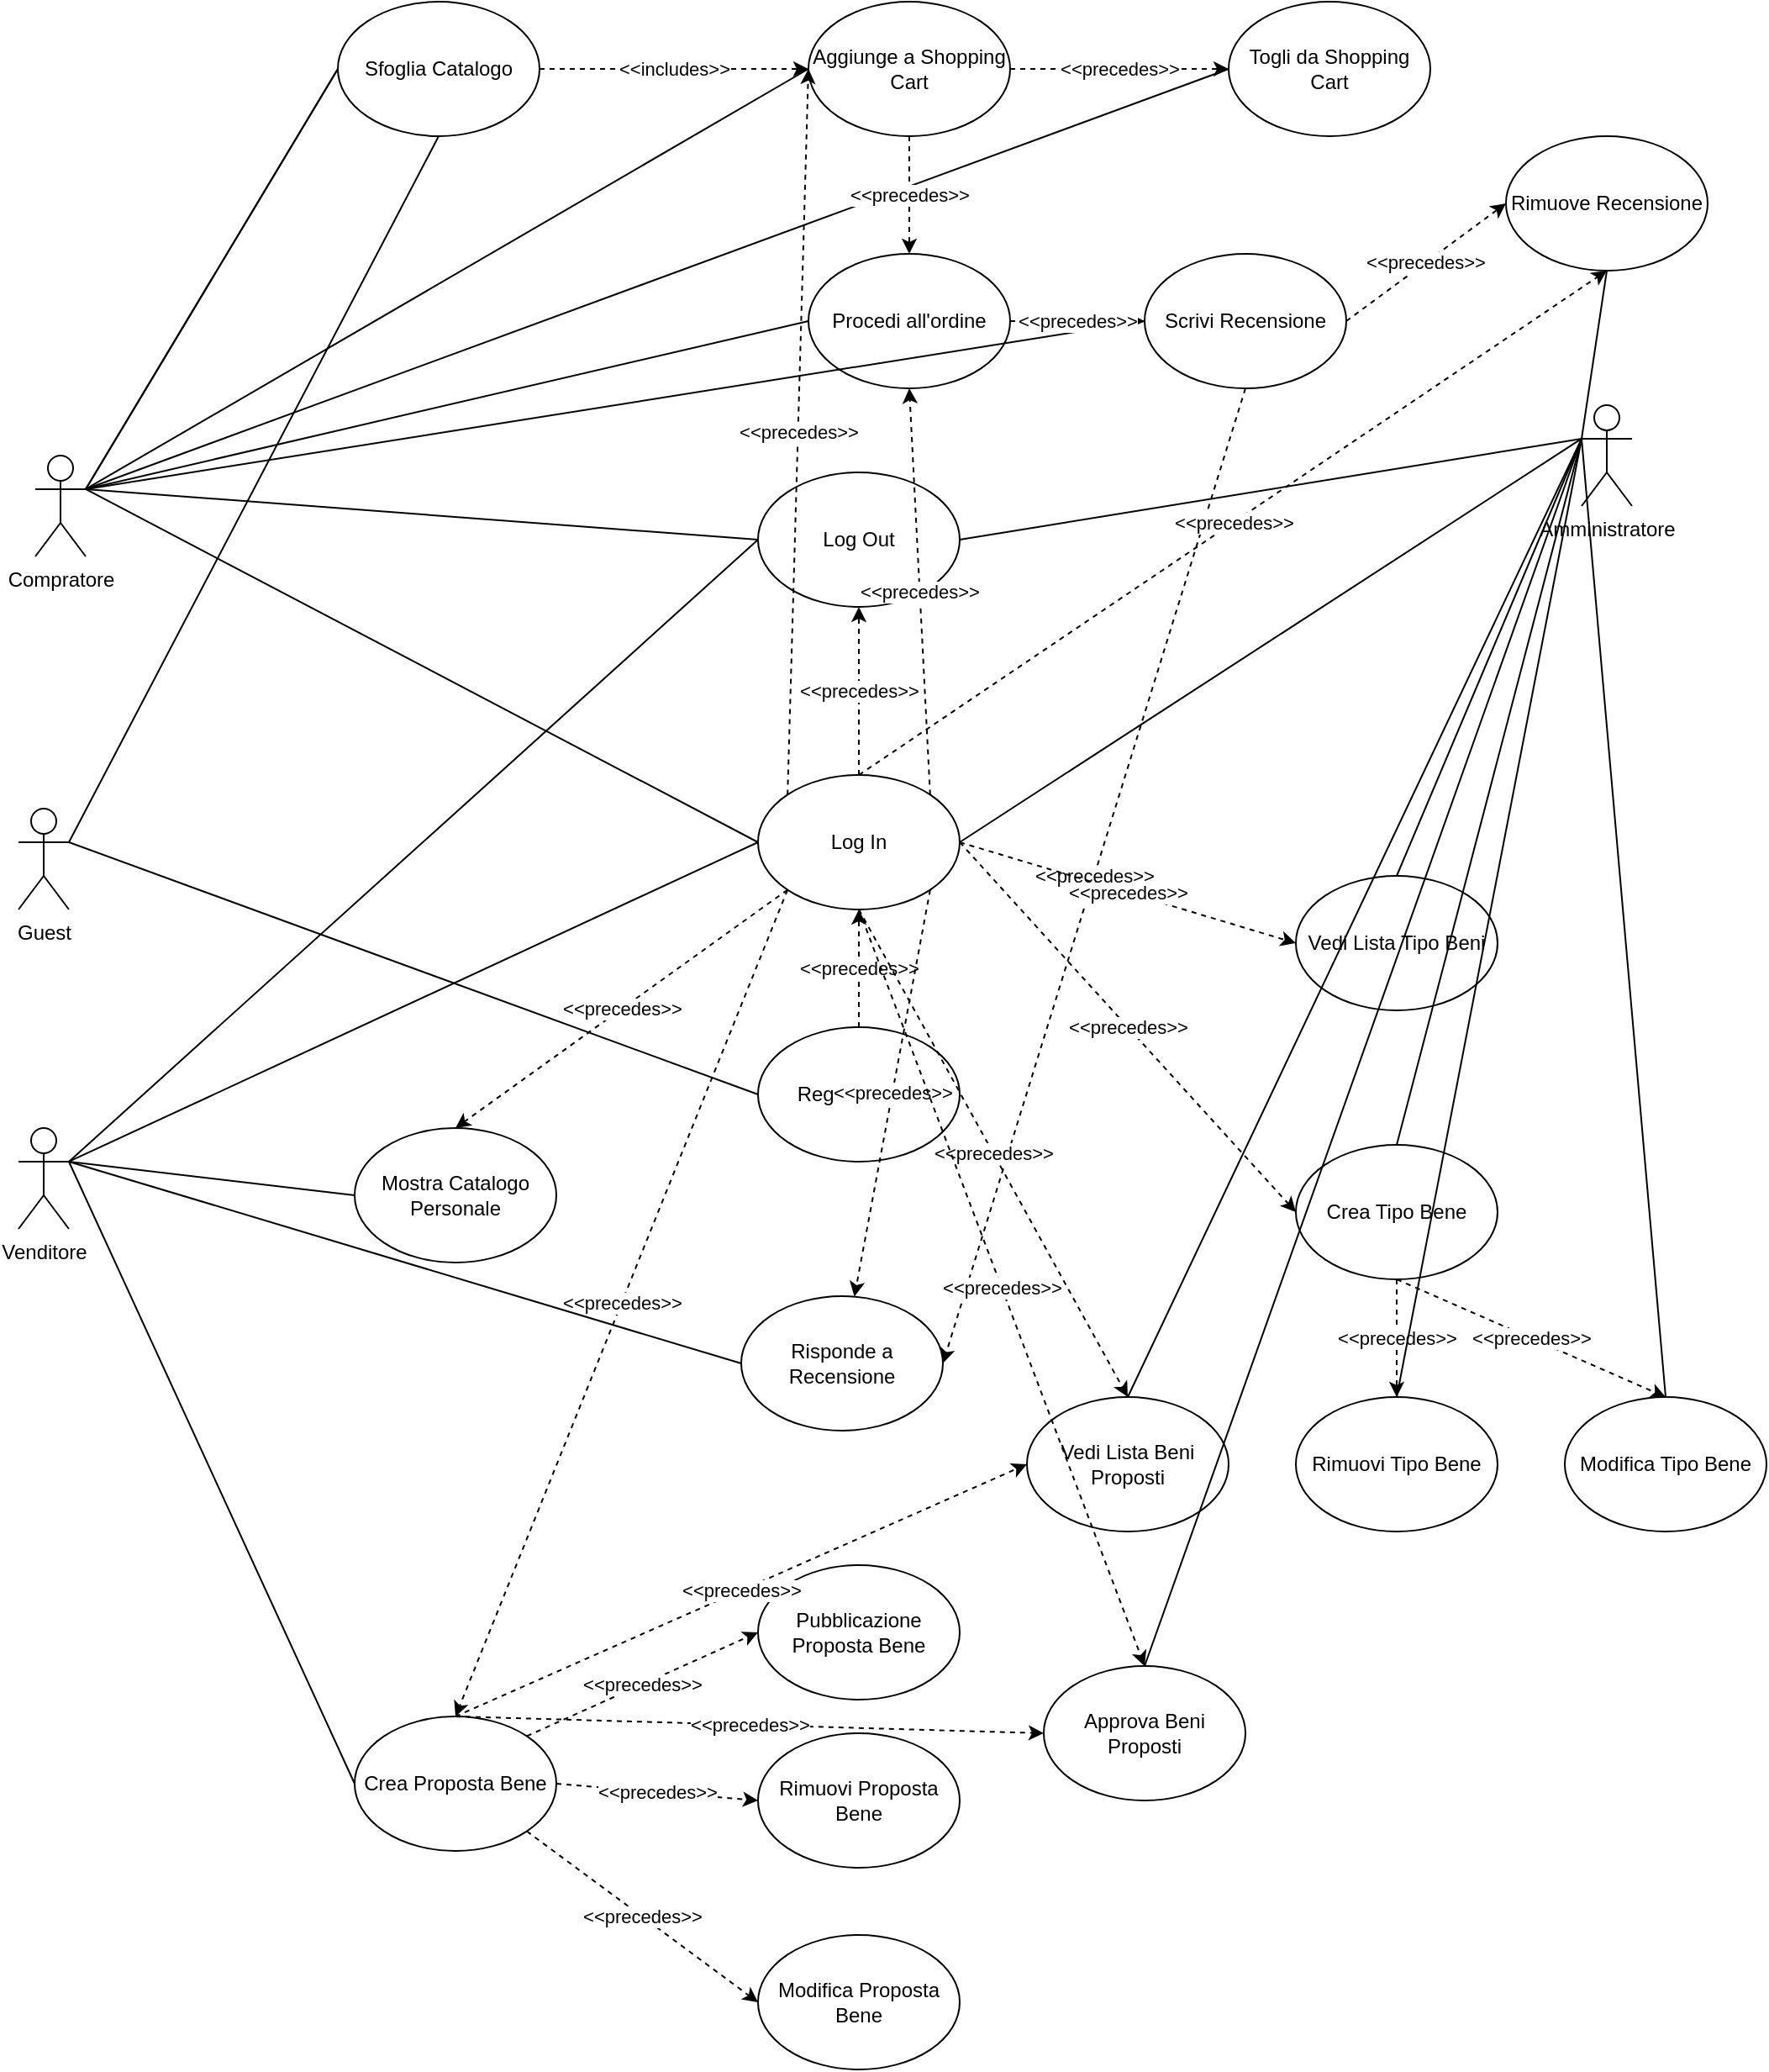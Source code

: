 <mxfile version="13.9.9" type="device"><diagram id="lqQGL-ecpLqIQgp-bKvV" name="Page-1"><mxGraphModel dx="1673" dy="2136" grid="1" gridSize="10" guides="1" tooltips="1" connect="1" arrows="1" fold="1" page="1" pageScale="1" pageWidth="827" pageHeight="1169" math="0" shadow="0"><root><mxCell id="0"/><mxCell id="1" parent="0"/><mxCell id="QDbxRQmypgWSrWDtLUPf-1" value="Compratore" style="shape=umlActor;verticalLabelPosition=bottom;verticalAlign=top;html=1;outlineConnect=0;" vertex="1" parent="1"><mxGeometry x="50" y="80" width="30" height="60" as="geometry"/></mxCell><mxCell id="QDbxRQmypgWSrWDtLUPf-2" value="Venditore" style="shape=umlActor;verticalLabelPosition=bottom;verticalAlign=top;html=1;outlineConnect=0;" vertex="1" parent="1"><mxGeometry x="40" y="480" width="30" height="60" as="geometry"/></mxCell><mxCell id="QDbxRQmypgWSrWDtLUPf-3" value="Amministratore" style="shape=umlActor;verticalLabelPosition=bottom;verticalAlign=top;html=1;outlineConnect=0;" vertex="1" parent="1"><mxGeometry x="970" y="50" width="30" height="60" as="geometry"/></mxCell><mxCell id="QDbxRQmypgWSrWDtLUPf-4" value="Guest" style="shape=umlActor;verticalLabelPosition=bottom;verticalAlign=top;html=1;outlineConnect=0;" vertex="1" parent="1"><mxGeometry x="40" y="290" width="30" height="60" as="geometry"/></mxCell><mxCell id="QDbxRQmypgWSrWDtLUPf-7" value="Registrazione" style="ellipse;whiteSpace=wrap;html=1;fillColor=none;" vertex="1" parent="1"><mxGeometry x="480" y="420" width="120" height="80" as="geometry"/></mxCell><mxCell id="QDbxRQmypgWSrWDtLUPf-9" value="Log In" style="ellipse;whiteSpace=wrap;html=1;fillColor=none;" vertex="1" parent="1"><mxGeometry x="480" y="270" width="120" height="80" as="geometry"/></mxCell><mxCell id="QDbxRQmypgWSrWDtLUPf-11" value="&amp;lt;&amp;lt;precedes&amp;gt;&amp;gt;" style="endArrow=classic;html=1;exitX=0.5;exitY=0;exitDx=0;exitDy=0;entryX=0.5;entryY=1;entryDx=0;entryDy=0;dashed=1;" edge="1" parent="1" source="QDbxRQmypgWSrWDtLUPf-7" target="QDbxRQmypgWSrWDtLUPf-9"><mxGeometry width="50" height="50" relative="1" as="geometry"><mxPoint x="400" y="310" as="sourcePoint"/><mxPoint x="440" y="390" as="targetPoint"/></mxGeometry></mxCell><mxCell id="QDbxRQmypgWSrWDtLUPf-14" value="Sfoglia Catalogo" style="ellipse;whiteSpace=wrap;html=1;fillColor=none;" vertex="1" parent="1"><mxGeometry x="230" y="-190" width="120" height="80" as="geometry"/></mxCell><mxCell id="QDbxRQmypgWSrWDtLUPf-15" value="" style="endArrow=none;html=1;exitX=0;exitY=0.5;exitDx=0;exitDy=0;entryX=1;entryY=0.333;entryDx=0;entryDy=0;entryPerimeter=0;" edge="1" parent="1" source="QDbxRQmypgWSrWDtLUPf-14" target="QDbxRQmypgWSrWDtLUPf-1"><mxGeometry width="50" height="50" relative="1" as="geometry"><mxPoint x="390" y="440" as="sourcePoint"/><mxPoint x="70" y="230" as="targetPoint"/></mxGeometry></mxCell><mxCell id="QDbxRQmypgWSrWDtLUPf-16" value="" style="endArrow=none;html=1;entryX=1;entryY=0.333;entryDx=0;entryDy=0;entryPerimeter=0;exitX=0;exitY=0.5;exitDx=0;exitDy=0;" edge="1" parent="1" source="QDbxRQmypgWSrWDtLUPf-14" target="QDbxRQmypgWSrWDtLUPf-1"><mxGeometry width="50" height="50" relative="1" as="geometry"><mxPoint x="390" y="440" as="sourcePoint"/><mxPoint x="440" y="390" as="targetPoint"/></mxGeometry></mxCell><mxCell id="QDbxRQmypgWSrWDtLUPf-17" value="" style="endArrow=none;html=1;exitX=1;exitY=0.333;exitDx=0;exitDy=0;exitPerimeter=0;entryX=0;entryY=0.5;entryDx=0;entryDy=0;" edge="1" parent="1" source="QDbxRQmypgWSrWDtLUPf-1" target="QDbxRQmypgWSrWDtLUPf-9"><mxGeometry width="50" height="50" relative="1" as="geometry"><mxPoint x="390" y="440" as="sourcePoint"/><mxPoint x="440" y="390" as="targetPoint"/></mxGeometry></mxCell><mxCell id="QDbxRQmypgWSrWDtLUPf-18" value="" style="endArrow=none;html=1;exitX=1;exitY=0.333;exitDx=0;exitDy=0;exitPerimeter=0;entryX=0;entryY=0.5;entryDx=0;entryDy=0;" edge="1" parent="1" source="QDbxRQmypgWSrWDtLUPf-2" target="QDbxRQmypgWSrWDtLUPf-9"><mxGeometry width="50" height="50" relative="1" as="geometry"><mxPoint x="390" y="440" as="sourcePoint"/><mxPoint x="440" y="390" as="targetPoint"/></mxGeometry></mxCell><mxCell id="QDbxRQmypgWSrWDtLUPf-19" value="" style="endArrow=none;html=1;entryX=0;entryY=0.333;entryDx=0;entryDy=0;entryPerimeter=0;exitX=1;exitY=0.5;exitDx=0;exitDy=0;" edge="1" parent="1" source="QDbxRQmypgWSrWDtLUPf-9" target="QDbxRQmypgWSrWDtLUPf-3"><mxGeometry width="50" height="50" relative="1" as="geometry"><mxPoint x="390" y="440" as="sourcePoint"/><mxPoint x="440" y="390" as="targetPoint"/></mxGeometry></mxCell><mxCell id="QDbxRQmypgWSrWDtLUPf-22" value="" style="endArrow=none;html=1;exitX=1;exitY=0.333;exitDx=0;exitDy=0;exitPerimeter=0;entryX=0;entryY=0.5;entryDx=0;entryDy=0;" edge="1" parent="1" source="QDbxRQmypgWSrWDtLUPf-4" target="QDbxRQmypgWSrWDtLUPf-7"><mxGeometry width="50" height="50" relative="1" as="geometry"><mxPoint x="560" y="450" as="sourcePoint"/><mxPoint x="610" y="400" as="targetPoint"/></mxGeometry></mxCell><mxCell id="QDbxRQmypgWSrWDtLUPf-24" value="Log Out" style="ellipse;whiteSpace=wrap;html=1;fillColor=none;" vertex="1" parent="1"><mxGeometry x="480" y="90" width="120" height="80" as="geometry"/></mxCell><mxCell id="QDbxRQmypgWSrWDtLUPf-25" value="" style="endArrow=none;html=1;exitX=1;exitY=0.333;exitDx=0;exitDy=0;exitPerimeter=0;entryX=0;entryY=0.5;entryDx=0;entryDy=0;" edge="1" parent="1" source="QDbxRQmypgWSrWDtLUPf-1" target="QDbxRQmypgWSrWDtLUPf-24"><mxGeometry width="50" height="50" relative="1" as="geometry"><mxPoint x="560" y="450" as="sourcePoint"/><mxPoint x="610" y="400" as="targetPoint"/></mxGeometry></mxCell><mxCell id="QDbxRQmypgWSrWDtLUPf-26" value="" style="endArrow=none;html=1;exitX=1;exitY=0.333;exitDx=0;exitDy=0;exitPerimeter=0;entryX=0;entryY=0.5;entryDx=0;entryDy=0;" edge="1" parent="1" source="QDbxRQmypgWSrWDtLUPf-2" target="QDbxRQmypgWSrWDtLUPf-24"><mxGeometry width="50" height="50" relative="1" as="geometry"><mxPoint x="560" y="450" as="sourcePoint"/><mxPoint x="610" y="400" as="targetPoint"/></mxGeometry></mxCell><mxCell id="QDbxRQmypgWSrWDtLUPf-27" value="" style="endArrow=none;html=1;entryX=0;entryY=0.333;entryDx=0;entryDy=0;entryPerimeter=0;exitX=1;exitY=0.5;exitDx=0;exitDy=0;" edge="1" parent="1" source="QDbxRQmypgWSrWDtLUPf-24" target="QDbxRQmypgWSrWDtLUPf-3"><mxGeometry width="50" height="50" relative="1" as="geometry"><mxPoint x="560" y="450" as="sourcePoint"/><mxPoint x="610" y="400" as="targetPoint"/></mxGeometry></mxCell><mxCell id="QDbxRQmypgWSrWDtLUPf-29" value="&amp;lt;&amp;lt;precedes&amp;gt;&amp;gt;" style="endArrow=classic;html=1;exitX=0.5;exitY=0;exitDx=0;exitDy=0;entryX=0.5;entryY=1;entryDx=0;entryDy=0;dashed=1;" edge="1" parent="1" source="QDbxRQmypgWSrWDtLUPf-9" target="QDbxRQmypgWSrWDtLUPf-24"><mxGeometry width="50" height="50" relative="1" as="geometry"><mxPoint x="400" y="150" as="sourcePoint"/><mxPoint x="610" y="300" as="targetPoint"/></mxGeometry></mxCell><mxCell id="QDbxRQmypgWSrWDtLUPf-32" value="Aggiunge a Shopping Cart" style="ellipse;whiteSpace=wrap;html=1;fillColor=none;" vertex="1" parent="1"><mxGeometry x="510" y="-190" width="120" height="80" as="geometry"/></mxCell><mxCell id="QDbxRQmypgWSrWDtLUPf-33" value="" style="endArrow=none;html=1;exitX=1;exitY=0.333;exitDx=0;exitDy=0;exitPerimeter=0;entryX=0;entryY=0.5;entryDx=0;entryDy=0;" edge="1" parent="1" source="QDbxRQmypgWSrWDtLUPf-1" target="QDbxRQmypgWSrWDtLUPf-32"><mxGeometry width="50" height="50" relative="1" as="geometry"><mxPoint x="560" y="340" as="sourcePoint"/><mxPoint x="610" y="290" as="targetPoint"/></mxGeometry></mxCell><mxCell id="QDbxRQmypgWSrWDtLUPf-35" value="&amp;lt;&amp;lt;includes&amp;gt;&amp;gt;" style="endArrow=classic;html=1;entryX=0;entryY=0.5;entryDx=0;entryDy=0;dashed=1;exitX=1;exitY=0.5;exitDx=0;exitDy=0;" edge="1" parent="1" source="QDbxRQmypgWSrWDtLUPf-14" target="QDbxRQmypgWSrWDtLUPf-32"><mxGeometry width="50" height="50" relative="1" as="geometry"><mxPoint x="350" y="-40" as="sourcePoint"/><mxPoint x="610" y="290" as="targetPoint"/></mxGeometry></mxCell><mxCell id="QDbxRQmypgWSrWDtLUPf-38" value="Togli da Shopping Cart" style="ellipse;whiteSpace=wrap;html=1;fillColor=none;" vertex="1" parent="1"><mxGeometry x="760" y="-190" width="120" height="80" as="geometry"/></mxCell><mxCell id="QDbxRQmypgWSrWDtLUPf-39" value="" style="endArrow=none;html=1;exitX=1;exitY=0.333;exitDx=0;exitDy=0;exitPerimeter=0;entryX=0;entryY=0.5;entryDx=0;entryDy=0;" edge="1" parent="1" source="QDbxRQmypgWSrWDtLUPf-1" target="QDbxRQmypgWSrWDtLUPf-38"><mxGeometry width="50" height="50" relative="1" as="geometry"><mxPoint x="560" y="330" as="sourcePoint"/><mxPoint x="610" y="280" as="targetPoint"/></mxGeometry></mxCell><mxCell id="QDbxRQmypgWSrWDtLUPf-42" value="&amp;lt;&amp;lt;precedes&amp;gt;&amp;gt;" style="endArrow=classic;html=1;dashed=1;exitX=1;exitY=0.5;exitDx=0;exitDy=0;entryX=0;entryY=0.5;entryDx=0;entryDy=0;" edge="1" parent="1" source="QDbxRQmypgWSrWDtLUPf-32" target="QDbxRQmypgWSrWDtLUPf-38"><mxGeometry width="50" height="50" relative="1" as="geometry"><mxPoint x="560" y="330" as="sourcePoint"/><mxPoint x="610" y="280" as="targetPoint"/></mxGeometry></mxCell><mxCell id="QDbxRQmypgWSrWDtLUPf-43" value="Procedi all'ordine" style="ellipse;whiteSpace=wrap;html=1;fillColor=none;" vertex="1" parent="1"><mxGeometry x="510" y="-40" width="120" height="80" as="geometry"/></mxCell><mxCell id="QDbxRQmypgWSrWDtLUPf-44" value="" style="endArrow=none;html=1;exitX=1;exitY=0.333;exitDx=0;exitDy=0;exitPerimeter=0;entryX=0;entryY=0.5;entryDx=0;entryDy=0;" edge="1" parent="1" source="QDbxRQmypgWSrWDtLUPf-1" target="QDbxRQmypgWSrWDtLUPf-43"><mxGeometry width="50" height="50" relative="1" as="geometry"><mxPoint x="560" y="230" as="sourcePoint"/><mxPoint x="610" y="180" as="targetPoint"/></mxGeometry></mxCell><mxCell id="QDbxRQmypgWSrWDtLUPf-45" value="&amp;lt;&amp;lt;precedes&amp;gt;&amp;gt;" style="endArrow=classic;html=1;exitX=0.5;exitY=1;exitDx=0;exitDy=0;entryX=0.5;entryY=0;entryDx=0;entryDy=0;dashed=1;" edge="1" parent="1" source="QDbxRQmypgWSrWDtLUPf-32" target="QDbxRQmypgWSrWDtLUPf-43"><mxGeometry width="50" height="50" relative="1" as="geometry"><mxPoint x="560" y="230" as="sourcePoint"/><mxPoint x="610" y="180" as="targetPoint"/></mxGeometry></mxCell><mxCell id="QDbxRQmypgWSrWDtLUPf-46" value="Scrivi Recensione" style="ellipse;whiteSpace=wrap;html=1;fillColor=none;" vertex="1" parent="1"><mxGeometry x="710" y="-40" width="120" height="80" as="geometry"/></mxCell><mxCell id="QDbxRQmypgWSrWDtLUPf-47" value="" style="endArrow=none;html=1;exitX=1;exitY=0.333;exitDx=0;exitDy=0;exitPerimeter=0;entryX=0;entryY=0.5;entryDx=0;entryDy=0;" edge="1" parent="1" source="QDbxRQmypgWSrWDtLUPf-1" target="QDbxRQmypgWSrWDtLUPf-46"><mxGeometry width="50" height="50" relative="1" as="geometry"><mxPoint x="560" y="230" as="sourcePoint"/><mxPoint x="610" y="180" as="targetPoint"/></mxGeometry></mxCell><mxCell id="QDbxRQmypgWSrWDtLUPf-48" value="&amp;lt;&amp;lt;precedes&amp;gt;&amp;gt;" style="endArrow=classic;html=1;entryX=0;entryY=0.5;entryDx=0;entryDy=0;exitX=1;exitY=0.5;exitDx=0;exitDy=0;dashed=1;" edge="1" parent="1" source="QDbxRQmypgWSrWDtLUPf-43" target="QDbxRQmypgWSrWDtLUPf-46"><mxGeometry width="50" height="50" relative="1" as="geometry"><mxPoint x="560" y="230" as="sourcePoint"/><mxPoint x="610" y="180" as="targetPoint"/></mxGeometry></mxCell><mxCell id="QDbxRQmypgWSrWDtLUPf-49" value="Mostra Catalogo Personale" style="ellipse;whiteSpace=wrap;html=1;fillColor=none;" vertex="1" parent="1"><mxGeometry x="240" y="480" width="120" height="80" as="geometry"/></mxCell><mxCell id="QDbxRQmypgWSrWDtLUPf-50" value="" style="endArrow=none;html=1;exitX=1;exitY=0.333;exitDx=0;exitDy=0;exitPerimeter=0;entryX=0;entryY=0.5;entryDx=0;entryDy=0;" edge="1" parent="1" source="QDbxRQmypgWSrWDtLUPf-2" target="QDbxRQmypgWSrWDtLUPf-49"><mxGeometry width="50" height="50" relative="1" as="geometry"><mxPoint x="560" y="320" as="sourcePoint"/><mxPoint x="610" y="270" as="targetPoint"/></mxGeometry></mxCell><mxCell id="QDbxRQmypgWSrWDtLUPf-51" value="&amp;lt;&amp;lt;precedes&amp;gt;&amp;gt;" style="endArrow=classic;html=1;exitX=0;exitY=1;exitDx=0;exitDy=0;entryX=0.5;entryY=0;entryDx=0;entryDy=0;dashed=1;" edge="1" parent="1" source="QDbxRQmypgWSrWDtLUPf-9" target="QDbxRQmypgWSrWDtLUPf-49"><mxGeometry width="50" height="50" relative="1" as="geometry"><mxPoint x="560" y="320" as="sourcePoint"/><mxPoint x="610" y="270" as="targetPoint"/></mxGeometry></mxCell><mxCell id="QDbxRQmypgWSrWDtLUPf-52" value="" style="endArrow=none;html=1;exitX=1;exitY=0.333;exitDx=0;exitDy=0;exitPerimeter=0;entryX=0.5;entryY=1;entryDx=0;entryDy=0;" edge="1" parent="1" source="QDbxRQmypgWSrWDtLUPf-4" target="QDbxRQmypgWSrWDtLUPf-14"><mxGeometry width="50" height="50" relative="1" as="geometry"><mxPoint x="560" y="220" as="sourcePoint"/><mxPoint x="610" y="170" as="targetPoint"/></mxGeometry></mxCell><mxCell id="QDbxRQmypgWSrWDtLUPf-53" value="&amp;lt;&amp;lt;precedes&amp;gt;&amp;gt;" style="endArrow=classic;html=1;exitX=0;exitY=0;exitDx=0;exitDy=0;entryX=0;entryY=0.5;entryDx=0;entryDy=0;dashed=1;" edge="1" parent="1" source="QDbxRQmypgWSrWDtLUPf-9" target="QDbxRQmypgWSrWDtLUPf-32"><mxGeometry width="50" height="50" relative="1" as="geometry"><mxPoint x="507.574" y="348.284" as="sourcePoint"/><mxPoint x="310" y="530" as="targetPoint"/></mxGeometry></mxCell><mxCell id="QDbxRQmypgWSrWDtLUPf-54" value="&amp;lt;&amp;lt;precedes&amp;gt;&amp;gt;" style="endArrow=classic;html=1;exitX=1;exitY=0;exitDx=0;exitDy=0;entryX=0.5;entryY=1;entryDx=0;entryDy=0;dashed=1;" edge="1" parent="1" source="QDbxRQmypgWSrWDtLUPf-9" target="QDbxRQmypgWSrWDtLUPf-43"><mxGeometry width="50" height="50" relative="1" as="geometry"><mxPoint x="517.574" y="358.284" as="sourcePoint"/><mxPoint x="320" y="540" as="targetPoint"/></mxGeometry></mxCell><mxCell id="QDbxRQmypgWSrWDtLUPf-55" value="Crea Proposta Bene" style="ellipse;whiteSpace=wrap;html=1;fillColor=none;" vertex="1" parent="1"><mxGeometry x="240" y="830" width="120" height="80" as="geometry"/></mxCell><mxCell id="QDbxRQmypgWSrWDtLUPf-56" value="&amp;lt;&amp;lt;precedes&amp;gt;&amp;gt;" style="endArrow=classic;html=1;exitX=0;exitY=1;exitDx=0;exitDy=0;entryX=0.5;entryY=0;entryDx=0;entryDy=0;dashed=1;" edge="1" parent="1" source="QDbxRQmypgWSrWDtLUPf-9" target="QDbxRQmypgWSrWDtLUPf-55"><mxGeometry width="50" height="50" relative="1" as="geometry"><mxPoint x="527.574" y="368.284" as="sourcePoint"/><mxPoint x="330" y="550" as="targetPoint"/></mxGeometry></mxCell><mxCell id="QDbxRQmypgWSrWDtLUPf-57" value="" style="endArrow=none;html=1;exitX=1;exitY=0.333;exitDx=0;exitDy=0;exitPerimeter=0;entryX=0;entryY=0.5;entryDx=0;entryDy=0;" edge="1" parent="1" source="QDbxRQmypgWSrWDtLUPf-2" target="QDbxRQmypgWSrWDtLUPf-55"><mxGeometry width="50" height="50" relative="1" as="geometry"><mxPoint x="560" y="420" as="sourcePoint"/><mxPoint x="610" y="370" as="targetPoint"/></mxGeometry></mxCell><mxCell id="QDbxRQmypgWSrWDtLUPf-58" value="Rimuovi Proposta Bene" style="ellipse;whiteSpace=wrap;html=1;fillColor=none;" vertex="1" parent="1"><mxGeometry x="480" y="840" width="120" height="80" as="geometry"/></mxCell><mxCell id="QDbxRQmypgWSrWDtLUPf-59" value="&amp;lt;&amp;lt;precedes&amp;gt;&amp;gt;" style="endArrow=classic;html=1;exitX=1;exitY=0.5;exitDx=0;exitDy=0;entryX=0;entryY=0.5;entryDx=0;entryDy=0;dashed=1;" edge="1" parent="1" source="QDbxRQmypgWSrWDtLUPf-55" target="QDbxRQmypgWSrWDtLUPf-58"><mxGeometry width="50" height="50" relative="1" as="geometry"><mxPoint x="537.574" y="378.284" as="sourcePoint"/><mxPoint x="340" y="560" as="targetPoint"/></mxGeometry></mxCell><mxCell id="QDbxRQmypgWSrWDtLUPf-60" value="Modifica Proposta Bene" style="ellipse;whiteSpace=wrap;html=1;fillColor=none;" vertex="1" parent="1"><mxGeometry x="480" y="960" width="120" height="80" as="geometry"/></mxCell><mxCell id="QDbxRQmypgWSrWDtLUPf-61" value="&amp;lt;&amp;lt;precedes&amp;gt;&amp;gt;" style="endArrow=classic;html=1;exitX=1;exitY=1;exitDx=0;exitDy=0;entryX=0;entryY=0.5;entryDx=0;entryDy=0;dashed=1;" edge="1" parent="1" source="QDbxRQmypgWSrWDtLUPf-55" target="QDbxRQmypgWSrWDtLUPf-60"><mxGeometry width="50" height="50" relative="1" as="geometry"><mxPoint x="370" y="710" as="sourcePoint"/><mxPoint x="480" y="710" as="targetPoint"/></mxGeometry></mxCell><mxCell id="QDbxRQmypgWSrWDtLUPf-62" value="Pubblicazione Proposta Bene" style="ellipse;whiteSpace=wrap;html=1;fillColor=none;" vertex="1" parent="1"><mxGeometry x="480" y="740" width="120" height="80" as="geometry"/></mxCell><mxCell id="QDbxRQmypgWSrWDtLUPf-63" value="&amp;lt;&amp;lt;precedes&amp;gt;&amp;gt;" style="endArrow=classic;html=1;exitX=1;exitY=0;exitDx=0;exitDy=0;entryX=0;entryY=0.5;entryDx=0;entryDy=0;dashed=1;" edge="1" parent="1" source="QDbxRQmypgWSrWDtLUPf-55" target="QDbxRQmypgWSrWDtLUPf-62"><mxGeometry width="50" height="50" relative="1" as="geometry"><mxPoint x="380" y="720" as="sourcePoint"/><mxPoint x="490" y="720" as="targetPoint"/></mxGeometry></mxCell><mxCell id="QDbxRQmypgWSrWDtLUPf-64" value="Risponde a Recensione" style="ellipse;whiteSpace=wrap;html=1;fillColor=none;" vertex="1" parent="1"><mxGeometry x="470" y="580" width="120" height="80" as="geometry"/></mxCell><mxCell id="QDbxRQmypgWSrWDtLUPf-65" value="&amp;lt;&amp;lt;precedes&amp;gt;&amp;gt;" style="endArrow=classic;html=1;exitX=0.5;exitY=1;exitDx=0;exitDy=0;entryX=1;entryY=0.5;entryDx=0;entryDy=0;dashed=1;" edge="1" parent="1" source="QDbxRQmypgWSrWDtLUPf-46" target="QDbxRQmypgWSrWDtLUPf-64"><mxGeometry width="50" height="50" relative="1" as="geometry"><mxPoint x="507.574" y="348.284" as="sourcePoint"/><mxPoint x="310" y="530" as="targetPoint"/></mxGeometry></mxCell><mxCell id="QDbxRQmypgWSrWDtLUPf-66" value="" style="endArrow=none;html=1;exitX=1;exitY=0.333;exitDx=0;exitDy=0;exitPerimeter=0;entryX=0;entryY=0.5;entryDx=0;entryDy=0;" edge="1" parent="1" source="QDbxRQmypgWSrWDtLUPf-2" target="QDbxRQmypgWSrWDtLUPf-64"><mxGeometry width="50" height="50" relative="1" as="geometry"><mxPoint x="560" y="600" as="sourcePoint"/><mxPoint x="610" y="550" as="targetPoint"/></mxGeometry></mxCell><mxCell id="QDbxRQmypgWSrWDtLUPf-67" value="Vedi Lista Tipo Beni" style="ellipse;whiteSpace=wrap;html=1;fillColor=none;" vertex="1" parent="1"><mxGeometry x="800" y="330" width="120" height="80" as="geometry"/></mxCell><mxCell id="QDbxRQmypgWSrWDtLUPf-69" value="&amp;lt;&amp;lt;precedes&amp;gt;&amp;gt;" style="endArrow=classic;html=1;exitX=1;exitY=1;exitDx=0;exitDy=0;dashed=1;" edge="1" parent="1" source="QDbxRQmypgWSrWDtLUPf-9" target="QDbxRQmypgWSrWDtLUPf-64"><mxGeometry width="50" height="50" relative="1" as="geometry"><mxPoint x="527.574" y="368.284" as="sourcePoint"/><mxPoint x="330" y="550" as="targetPoint"/></mxGeometry></mxCell><mxCell id="QDbxRQmypgWSrWDtLUPf-70" value="" style="endArrow=none;html=1;exitX=0.5;exitY=0;exitDx=0;exitDy=0;" edge="1" parent="1" source="QDbxRQmypgWSrWDtLUPf-67"><mxGeometry width="50" height="50" relative="1" as="geometry"><mxPoint x="560" y="300" as="sourcePoint"/><mxPoint x="970" y="70" as="targetPoint"/></mxGeometry></mxCell><mxCell id="QDbxRQmypgWSrWDtLUPf-71" value="Crea Tipo Bene" style="ellipse;whiteSpace=wrap;html=1;fillColor=none;" vertex="1" parent="1"><mxGeometry x="800" y="490" width="120" height="80" as="geometry"/></mxCell><mxCell id="QDbxRQmypgWSrWDtLUPf-72" value="" style="endArrow=none;html=1;exitX=0.5;exitY=0;exitDx=0;exitDy=0;" edge="1" parent="1" source="QDbxRQmypgWSrWDtLUPf-71"><mxGeometry width="50" height="50" relative="1" as="geometry"><mxPoint x="560" y="300" as="sourcePoint"/><mxPoint x="970" y="70" as="targetPoint"/></mxGeometry></mxCell><mxCell id="QDbxRQmypgWSrWDtLUPf-73" value="&amp;lt;&amp;lt;precedes&amp;gt;&amp;gt;" style="endArrow=classic;html=1;exitX=1;exitY=0.5;exitDx=0;exitDy=0;entryX=0;entryY=0.5;entryDx=0;entryDy=0;dashed=1;" edge="1" parent="1" source="QDbxRQmypgWSrWDtLUPf-9" target="QDbxRQmypgWSrWDtLUPf-67"><mxGeometry width="50" height="50" relative="1" as="geometry"><mxPoint x="537.574" y="378.284" as="sourcePoint"/><mxPoint x="340" y="560" as="targetPoint"/></mxGeometry></mxCell><mxCell id="QDbxRQmypgWSrWDtLUPf-74" value="&amp;lt;&amp;lt;precedes&amp;gt;&amp;gt;" style="endArrow=classic;html=1;exitX=1;exitY=0.5;exitDx=0;exitDy=0;entryX=0;entryY=0.5;entryDx=0;entryDy=0;dashed=1;" edge="1" parent="1" source="QDbxRQmypgWSrWDtLUPf-9" target="QDbxRQmypgWSrWDtLUPf-71"><mxGeometry width="50" height="50" relative="1" as="geometry"><mxPoint x="547.574" y="388.284" as="sourcePoint"/><mxPoint x="350" y="570" as="targetPoint"/></mxGeometry></mxCell><mxCell id="QDbxRQmypgWSrWDtLUPf-75" value="Rimuovi Tipo Bene" style="ellipse;whiteSpace=wrap;html=1;fillColor=none;" vertex="1" parent="1"><mxGeometry x="800" y="640" width="120" height="80" as="geometry"/></mxCell><mxCell id="QDbxRQmypgWSrWDtLUPf-76" value="&amp;lt;&amp;lt;precedes&amp;gt;&amp;gt;" style="endArrow=classic;html=1;exitX=0.5;exitY=1;exitDx=0;exitDy=0;entryX=0.5;entryY=0;entryDx=0;entryDy=0;dashed=1;" edge="1" parent="1" source="QDbxRQmypgWSrWDtLUPf-71" target="QDbxRQmypgWSrWDtLUPf-75"><mxGeometry width="50" height="50" relative="1" as="geometry"><mxPoint x="557.574" y="398.284" as="sourcePoint"/><mxPoint x="360" y="580" as="targetPoint"/></mxGeometry></mxCell><mxCell id="QDbxRQmypgWSrWDtLUPf-77" value="" style="endArrow=none;html=1;entryX=0;entryY=0.333;entryDx=0;entryDy=0;entryPerimeter=0;exitX=0.5;exitY=0;exitDx=0;exitDy=0;" edge="1" parent="1" source="QDbxRQmypgWSrWDtLUPf-75" target="QDbxRQmypgWSrWDtLUPf-3"><mxGeometry width="50" height="50" relative="1" as="geometry"><mxPoint x="560" y="400" as="sourcePoint"/><mxPoint x="610" y="350" as="targetPoint"/></mxGeometry></mxCell><mxCell id="QDbxRQmypgWSrWDtLUPf-78" value="Modifica Tipo Bene" style="ellipse;whiteSpace=wrap;html=1;fillColor=none;" vertex="1" parent="1"><mxGeometry x="960" y="640" width="120" height="80" as="geometry"/></mxCell><mxCell id="QDbxRQmypgWSrWDtLUPf-79" value="&amp;lt;&amp;lt;precedes&amp;gt;&amp;gt;" style="endArrow=classic;html=1;exitX=0.5;exitY=1;exitDx=0;exitDy=0;entryX=0.5;entryY=0;entryDx=0;entryDy=0;dashed=1;" edge="1" parent="1" source="QDbxRQmypgWSrWDtLUPf-71" target="QDbxRQmypgWSrWDtLUPf-78"><mxGeometry width="50" height="50" relative="1" as="geometry"><mxPoint x="870" y="580" as="sourcePoint"/><mxPoint x="870" y="650" as="targetPoint"/></mxGeometry></mxCell><mxCell id="QDbxRQmypgWSrWDtLUPf-80" value="" style="endArrow=none;html=1;entryX=0;entryY=0.333;entryDx=0;entryDy=0;entryPerimeter=0;exitX=0.5;exitY=0;exitDx=0;exitDy=0;" edge="1" parent="1" source="QDbxRQmypgWSrWDtLUPf-78" target="QDbxRQmypgWSrWDtLUPf-3"><mxGeometry width="50" height="50" relative="1" as="geometry"><mxPoint x="980" y="380" as="sourcePoint"/><mxPoint x="1030" y="330" as="targetPoint"/></mxGeometry></mxCell><mxCell id="QDbxRQmypgWSrWDtLUPf-81" value="Vedi Lista Beni Proposti" style="ellipse;whiteSpace=wrap;html=1;fillColor=none;" vertex="1" parent="1"><mxGeometry x="640" y="640" width="120" height="80" as="geometry"/></mxCell><mxCell id="QDbxRQmypgWSrWDtLUPf-82" value="" style="endArrow=none;html=1;entryX=0;entryY=0.333;entryDx=0;entryDy=0;entryPerimeter=0;exitX=0.5;exitY=0;exitDx=0;exitDy=0;" edge="1" parent="1" source="QDbxRQmypgWSrWDtLUPf-81" target="QDbxRQmypgWSrWDtLUPf-3"><mxGeometry width="50" height="50" relative="1" as="geometry"><mxPoint x="560" y="590" as="sourcePoint"/><mxPoint x="610" y="540" as="targetPoint"/></mxGeometry></mxCell><mxCell id="QDbxRQmypgWSrWDtLUPf-83" value="&amp;lt;&amp;lt;precedes&amp;gt;&amp;gt;" style="endArrow=classic;html=1;exitX=0.5;exitY=1;exitDx=0;exitDy=0;entryX=0.5;entryY=0;entryDx=0;entryDy=0;dashed=1;" edge="1" parent="1" source="QDbxRQmypgWSrWDtLUPf-9" target="QDbxRQmypgWSrWDtLUPf-81"><mxGeometry width="50" height="50" relative="1" as="geometry"><mxPoint x="880" y="590" as="sourcePoint"/><mxPoint x="880" y="660" as="targetPoint"/></mxGeometry></mxCell><mxCell id="QDbxRQmypgWSrWDtLUPf-84" value="&amp;lt;&amp;lt;precedes&amp;gt;&amp;gt;" style="endArrow=classic;html=1;entryX=0;entryY=0.5;entryDx=0;entryDy=0;dashed=1;" edge="1" parent="1" target="QDbxRQmypgWSrWDtLUPf-81"><mxGeometry width="50" height="50" relative="1" as="geometry"><mxPoint x="300" y="830" as="sourcePoint"/><mxPoint x="490" y="780" as="targetPoint"/></mxGeometry></mxCell><mxCell id="QDbxRQmypgWSrWDtLUPf-85" value="Approva Beni Proposti" style="ellipse;whiteSpace=wrap;html=1;fillColor=none;" vertex="1" parent="1"><mxGeometry x="650" y="800" width="120" height="80" as="geometry"/></mxCell><mxCell id="QDbxRQmypgWSrWDtLUPf-87" value="" style="endArrow=none;html=1;exitX=0.5;exitY=0;exitDx=0;exitDy=0;" edge="1" parent="1" source="QDbxRQmypgWSrWDtLUPf-85"><mxGeometry width="50" height="50" relative="1" as="geometry"><mxPoint x="560" y="580" as="sourcePoint"/><mxPoint x="970" y="70" as="targetPoint"/></mxGeometry></mxCell><mxCell id="QDbxRQmypgWSrWDtLUPf-88" value="&amp;lt;&amp;lt;precedes&amp;gt;&amp;gt;" style="endArrow=classic;html=1;exitX=0.5;exitY=0;exitDx=0;exitDy=0;entryX=0;entryY=0.5;entryDx=0;entryDy=0;dashed=1;" edge="1" parent="1" source="QDbxRQmypgWSrWDtLUPf-55" target="QDbxRQmypgWSrWDtLUPf-85"><mxGeometry width="50" height="50" relative="1" as="geometry"><mxPoint x="362.426" y="861.716" as="sourcePoint"/><mxPoint x="500" y="790" as="targetPoint"/></mxGeometry></mxCell><mxCell id="QDbxRQmypgWSrWDtLUPf-89" value="&amp;lt;&amp;lt;precedes&amp;gt;&amp;gt;" style="endArrow=classic;html=1;exitX=0.5;exitY=1;exitDx=0;exitDy=0;entryX=0.5;entryY=0;entryDx=0;entryDy=0;dashed=1;" edge="1" parent="1" source="QDbxRQmypgWSrWDtLUPf-9" target="QDbxRQmypgWSrWDtLUPf-85"><mxGeometry width="50" height="50" relative="1" as="geometry"><mxPoint x="550" y="360" as="sourcePoint"/><mxPoint x="710" y="650" as="targetPoint"/></mxGeometry></mxCell><mxCell id="QDbxRQmypgWSrWDtLUPf-90" value="Rimuove Recensione" style="ellipse;whiteSpace=wrap;html=1;fillColor=none;" vertex="1" parent="1"><mxGeometry x="925" y="-110" width="120" height="80" as="geometry"/></mxCell><mxCell id="QDbxRQmypgWSrWDtLUPf-91" value="&amp;lt;&amp;lt;precedes&amp;gt;&amp;gt;" style="endArrow=classic;html=1;exitX=0.5;exitY=0;exitDx=0;exitDy=0;entryX=0.5;entryY=1;entryDx=0;entryDy=0;dashed=1;" edge="1" parent="1" source="QDbxRQmypgWSrWDtLUPf-9" target="QDbxRQmypgWSrWDtLUPf-90"><mxGeometry width="50" height="50" relative="1" as="geometry"><mxPoint x="550" y="280" as="sourcePoint"/><mxPoint x="550" y="180" as="targetPoint"/></mxGeometry></mxCell><mxCell id="QDbxRQmypgWSrWDtLUPf-92" value="&amp;lt;&amp;lt;precedes&amp;gt;&amp;gt;" style="endArrow=classic;html=1;exitX=1;exitY=0.5;exitDx=0;exitDy=0;entryX=0;entryY=0.5;entryDx=0;entryDy=0;dashed=1;" edge="1" parent="1" source="QDbxRQmypgWSrWDtLUPf-46" target="QDbxRQmypgWSrWDtLUPf-90"><mxGeometry width="50" height="50" relative="1" as="geometry"><mxPoint x="560" y="290" as="sourcePoint"/><mxPoint x="560" y="190" as="targetPoint"/></mxGeometry></mxCell><mxCell id="QDbxRQmypgWSrWDtLUPf-93" value="" style="endArrow=none;html=1;exitX=0.5;exitY=1;exitDx=0;exitDy=0;" edge="1" parent="1" source="QDbxRQmypgWSrWDtLUPf-90"><mxGeometry width="50" height="50" relative="1" as="geometry"><mxPoint x="560" y="180" as="sourcePoint"/><mxPoint x="970" y="70" as="targetPoint"/></mxGeometry></mxCell></root></mxGraphModel></diagram></mxfile>